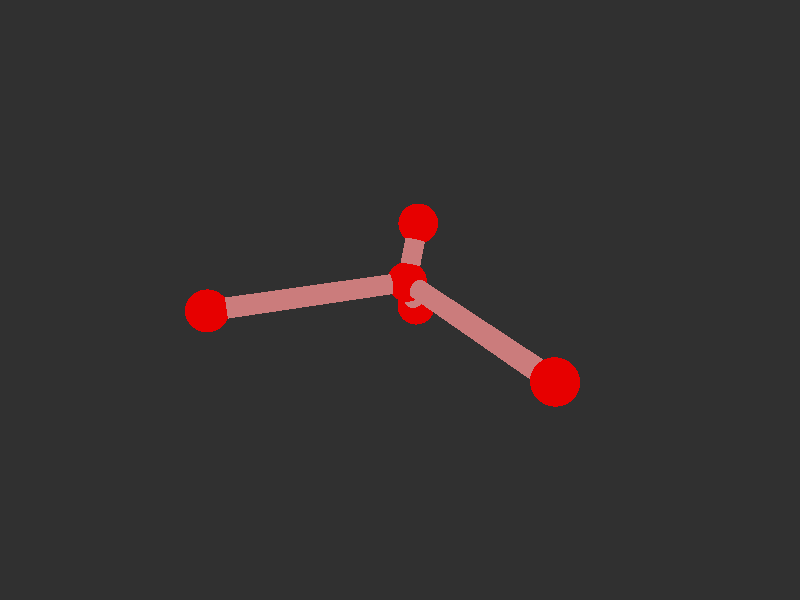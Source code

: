 #version 3.7; 
    global_settings { assumed_gamma 1.0 }
    

    camera {
    location  <20, 20, 20>
    right     x*image_width/image_height
    look_at   <0, 0, 0>
    angle 58
    }

    background { color rgb<1,1,1>*0.03 }


    light_source { <-20, 30, -25> color red 0.6 green 0.6 blue 0.6 }
    light_source { < 20, 30, -25> color red 0.6 green 0.6 blue 0.6 }
    
    #declare m = 1;
    union {

    union {
    sphere { m*<-1.5503970147475414,-0.18418103985402898,-1.0490562303622109>, 1 }        
    sphere {  m*<-0.10069876077125481,0.27735401305359136,8.834490287192613>, 1 }
    sphere {  m*<7.101362151648269,0.11161422736184445,-5.636230065176507>, 1 }
    sphere {  m*<-3.2263450987593902,2.1451531676672793,-1.9239204374051062>, 1}
    sphere { m*<-2.958557877721559,-2.742538774736618,-1.7343741522425358>, 1 }    

        pigment { color rgb<0.8,0,0>  }
    finish { ambient 0.1 diffuse 0.7 phong 1 }
    }    
    union {
    cylinder { m*<-0.10069876077125481,0.27735401305359136,8.834490287192613>, <-1.5503970147475414,-0.18418103985402898,-1.0490562303622109>, 0.5 }
    cylinder { m*<7.101362151648269,0.11161422736184445,-5.636230065176507>, <-1.5503970147475414,-0.18418103985402898,-1.0490562303622109>, 0.5}
    cylinder { m*<-3.2263450987593902,2.1451531676672793,-1.9239204374051062>, <-1.5503970147475414,-0.18418103985402898,-1.0490562303622109>, 0.5 }
    cylinder {  m*<-2.958557877721559,-2.742538774736618,-1.7343741522425358>, <-1.5503970147475414,-0.18418103985402898,-1.0490562303622109>, 0.5}

    pigment { color rgb<0.6,.2,.2>  }
    finish { ambient 0.1 diffuse 0.7 phong 1 }    
    }
    
    // rotate <0, 0, 0>
    }
    #version 3.7; 
    global_settings { assumed_gamma 1.0 }
    

    camera {
    location  <20, 20, 20>
    right     x*image_width/image_height
    look_at   <0, 0, 0>
    angle 58
    }

    background { color rgb<1,1,1>*0.03 }


    light_source { <-20, 30, -25> color red 0.6 green 0.6 blue 0.6 }
    light_source { < 20, 30, -25> color red 0.6 green 0.6 blue 0.6 }
    
    #declare m = 1;
    union {

    union {
    sphere { m*<-1.5503970147475414,-0.18418103985402898,-1.0490562303622109>, 1 }        
    sphere {  m*<-0.10069876077125481,0.27735401305359136,8.834490287192613>, 1 }
    sphere {  m*<7.101362151648269,0.11161422736184445,-5.636230065176507>, 1 }
    sphere {  m*<-3.2263450987593902,2.1451531676672793,-1.9239204374051062>, 1}
    sphere { m*<-2.958557877721559,-2.742538774736618,-1.7343741522425358>, 1 }    

        pigment { color rgb<0.8,0,0>  }
    finish { ambient 0.1 diffuse 0.7 phong 1 }
    }    
    union {
    cylinder { m*<-0.10069876077125481,0.27735401305359136,8.834490287192613>, <-1.5503970147475414,-0.18418103985402898,-1.0490562303622109>, 0.5 }
    cylinder { m*<7.101362151648269,0.11161422736184445,-5.636230065176507>, <-1.5503970147475414,-0.18418103985402898,-1.0490562303622109>, 0.5}
    cylinder { m*<-3.2263450987593902,2.1451531676672793,-1.9239204374051062>, <-1.5503970147475414,-0.18418103985402898,-1.0490562303622109>, 0.5 }
    cylinder {  m*<-2.958557877721559,-2.742538774736618,-1.7343741522425358>, <-1.5503970147475414,-0.18418103985402898,-1.0490562303622109>, 0.5}

    pigment { color rgb<0.6,.2,.2>  }
    finish { ambient 0.1 diffuse 0.7 phong 1 }    
    }
    
    // rotate <0, 0, 0>
    }
    